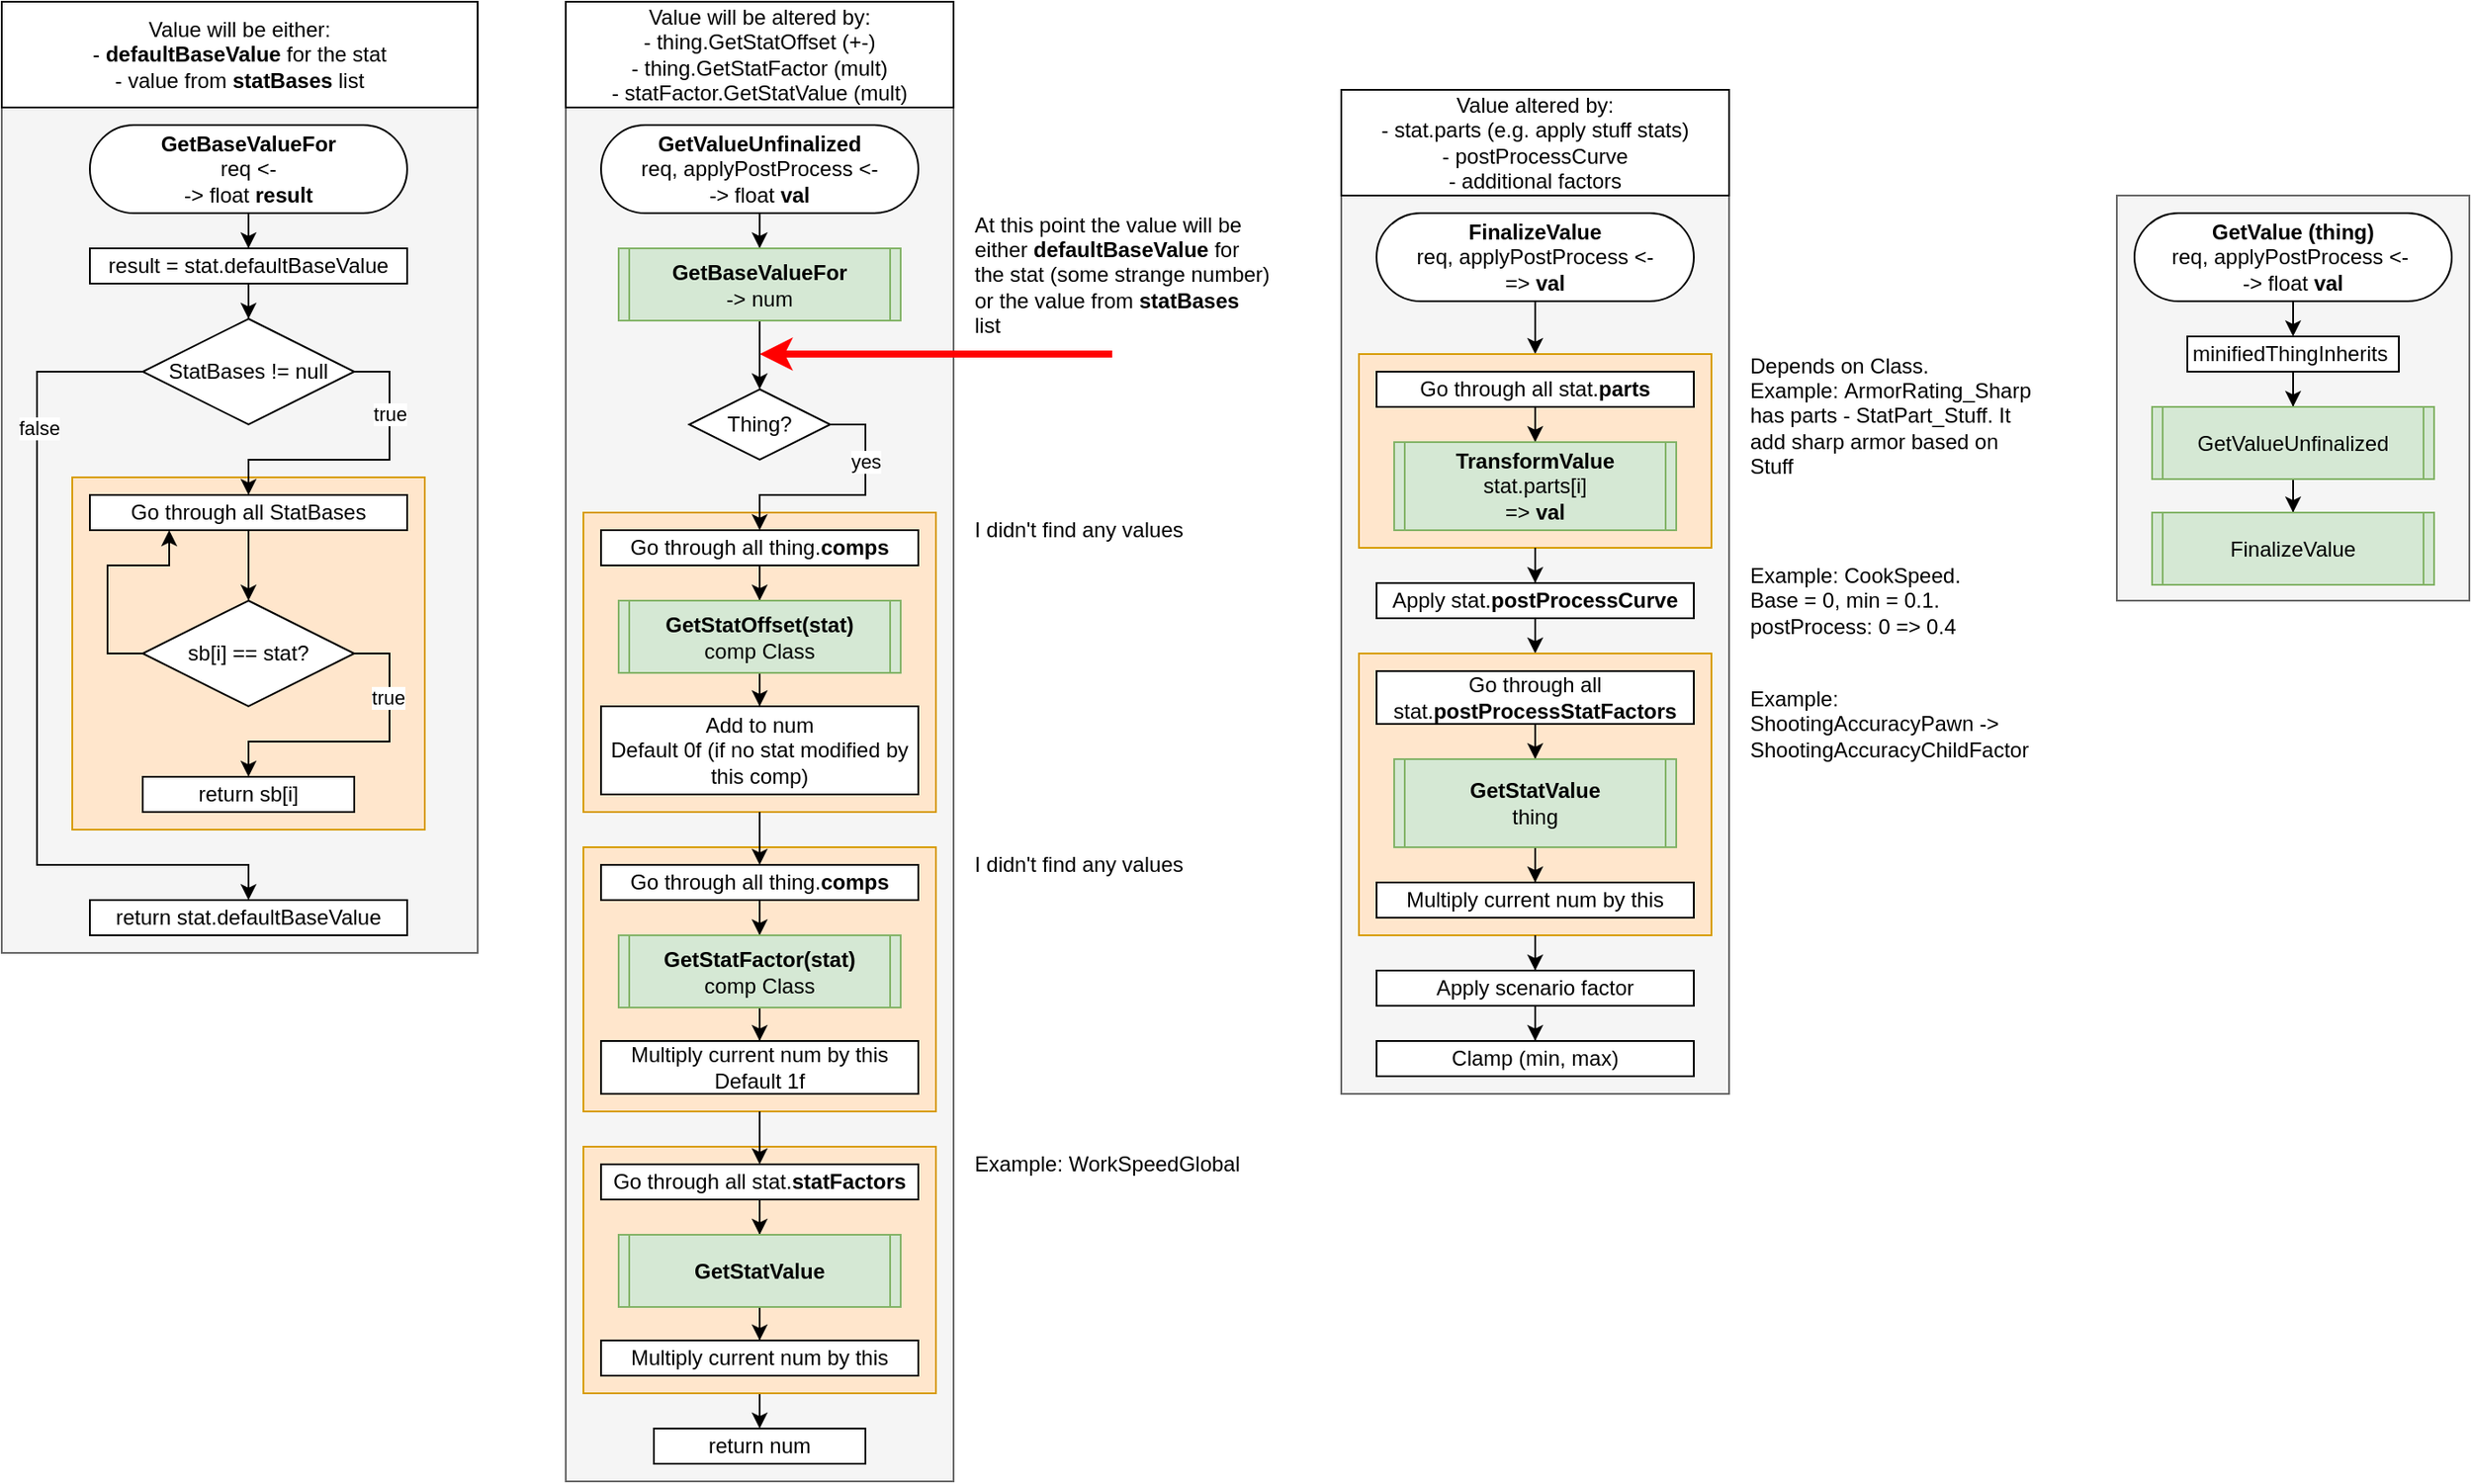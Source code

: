 <mxfile version="28.1.2">
  <diagram name="Page-1" id="2jWJvtUtnzUn5tf0swGt">
    <mxGraphModel dx="1678" dy="1011" grid="1" gridSize="10" guides="0" tooltips="1" connect="1" arrows="0" fold="1" page="1" pageScale="1" pageWidth="827" pageHeight="1169" math="0" shadow="0">
      <root>
        <mxCell id="0" />
        <mxCell id="1" parent="0" />
        <mxCell id="P116rEr8mylLWTT-C10X-3" value="At this point the value will be either&amp;nbsp;&lt;span style=&quot;text-align: center;&quot;&gt;&lt;b&gt;defaultBaseValue&amp;nbsp;&lt;/b&gt;&lt;/span&gt;for the stat (some strange number) or the value from &lt;b&gt;statBases &lt;/b&gt;list" style="text;html=1;align=left;verticalAlign=middle;whiteSpace=wrap;rounded=0;" vertex="1" parent="1">
          <mxGeometry x="590" y="160" width="170" height="69.5" as="geometry" />
        </mxCell>
        <mxCell id="P116rEr8mylLWTT-C10X-13" value="Example:&amp;nbsp;WorkSpeedGlobal" style="text;html=1;align=left;verticalAlign=middle;whiteSpace=wrap;rounded=0;" vertex="1" parent="1">
          <mxGeometry x="590" y="690" width="170" height="20" as="geometry" />
        </mxCell>
        <mxCell id="P116rEr8mylLWTT-C10X-14" style="edgeStyle=orthogonalEdgeStyle;rounded=0;orthogonalLoop=1;jettySize=auto;html=1;exitX=0.5;exitY=1;exitDx=0;exitDy=0;" edge="1" parent="1" source="P116rEr8mylLWTT-C10X-13" target="P116rEr8mylLWTT-C10X-13">
          <mxGeometry relative="1" as="geometry" />
        </mxCell>
        <mxCell id="P116rEr8mylLWTT-C10X-18" value="" style="group" vertex="1" connectable="0" parent="1">
          <mxGeometry x="40" y="40" width="270" height="540" as="geometry" />
        </mxCell>
        <mxCell id="QFDwEbyCObpRnCEJfkmm-35" value="" style="group" parent="P116rEr8mylLWTT-C10X-18" vertex="1" connectable="0">
          <mxGeometry y="60" width="270" height="480" as="geometry" />
        </mxCell>
        <mxCell id="QFDwEbyCObpRnCEJfkmm-28" value="" style="rounded=0;whiteSpace=wrap;html=1;fillColor=#f5f5f5;strokeColor=#666666;fontColor=#333333;" parent="QFDwEbyCObpRnCEJfkmm-35" vertex="1">
          <mxGeometry width="270" height="480" as="geometry" />
        </mxCell>
        <mxCell id="QFDwEbyCObpRnCEJfkmm-27" value="" style="rounded=0;whiteSpace=wrap;html=1;fillColor=#ffe6cc;strokeColor=#d79b00;" parent="QFDwEbyCObpRnCEJfkmm-35" vertex="1">
          <mxGeometry x="40" y="210" width="200" height="200" as="geometry" />
        </mxCell>
        <mxCell id="QFDwEbyCObpRnCEJfkmm-12" style="edgeStyle=orthogonalEdgeStyle;rounded=0;orthogonalLoop=1;jettySize=auto;html=1;exitX=0.5;exitY=0.5;exitDx=0;exitDy=25;exitPerimeter=0;" parent="QFDwEbyCObpRnCEJfkmm-35" source="QFDwEbyCObpRnCEJfkmm-9" target="QFDwEbyCObpRnCEJfkmm-11" edge="1">
          <mxGeometry relative="1" as="geometry" />
        </mxCell>
        <mxCell id="QFDwEbyCObpRnCEJfkmm-9" value="&lt;b&gt;GetBaseValueFor&lt;/b&gt;&lt;br&gt;&lt;div&gt;&lt;div style=&quot;&quot;&gt;&lt;span style=&quot;background-color: transparent; color: light-dark(rgb(0, 0, 0), rgb(255, 255, 255));&quot;&gt;req&amp;nbsp;&lt;/span&gt;&lt;span style=&quot;background-color: transparent; color: light-dark(rgb(0, 0, 0), rgb(255, 255, 255));&quot;&gt;&amp;lt;-&lt;/span&gt;&lt;/div&gt;&lt;div style=&quot;&quot;&gt;&lt;span style=&quot;background-color: transparent; color: light-dark(rgb(0, 0, 0), rgb(255, 255, 255));&quot;&gt;-&amp;gt;&amp;nbsp;&lt;/span&gt;&lt;span style=&quot;background-color: transparent; color: light-dark(rgb(0, 0, 0), rgb(255, 255, 255));&quot;&gt;float&lt;/span&gt;&lt;span style=&quot;background-color: transparent; color: light-dark(rgb(0, 0, 0), rgb(255, 255, 255));&quot;&gt;&amp;nbsp;&lt;/span&gt;&lt;b style=&quot;background-color: transparent; color: light-dark(rgb(0, 0, 0), rgb(255, 255, 255));&quot;&gt;result&lt;/b&gt;&lt;/div&gt;&lt;/div&gt;" style="html=1;dashed=0;whiteSpace=wrap;shape=mxgraph.dfd.start;align=center;" parent="QFDwEbyCObpRnCEJfkmm-35" vertex="1">
          <mxGeometry x="50" y="10" width="180" height="50" as="geometry" />
        </mxCell>
        <mxCell id="QFDwEbyCObpRnCEJfkmm-14" style="edgeStyle=orthogonalEdgeStyle;rounded=0;orthogonalLoop=1;jettySize=auto;html=1;exitX=0.5;exitY=1;exitDx=0;exitDy=0;" parent="QFDwEbyCObpRnCEJfkmm-35" source="QFDwEbyCObpRnCEJfkmm-11" target="QFDwEbyCObpRnCEJfkmm-13" edge="1">
          <mxGeometry relative="1" as="geometry" />
        </mxCell>
        <mxCell id="QFDwEbyCObpRnCEJfkmm-11" value="&lt;div&gt;&lt;span style=&quot;background-color: transparent; color: light-dark(rgb(0, 0, 0), rgb(255, 255, 255));&quot;&gt;result = stat.defaultBaseValue&lt;/span&gt;&lt;/div&gt;" style="rounded=0;whiteSpace=wrap;html=1;" parent="QFDwEbyCObpRnCEJfkmm-35" vertex="1">
          <mxGeometry x="50" y="80" width="180" height="20" as="geometry" />
        </mxCell>
        <mxCell id="QFDwEbyCObpRnCEJfkmm-16" style="edgeStyle=orthogonalEdgeStyle;rounded=0;orthogonalLoop=1;jettySize=auto;html=1;exitX=1;exitY=0.5;exitDx=0;exitDy=0;" parent="QFDwEbyCObpRnCEJfkmm-35" source="QFDwEbyCObpRnCEJfkmm-13" target="QFDwEbyCObpRnCEJfkmm-15" edge="1">
          <mxGeometry relative="1" as="geometry" />
        </mxCell>
        <mxCell id="QFDwEbyCObpRnCEJfkmm-17" value="true" style="edgeLabel;html=1;align=center;verticalAlign=middle;resizable=0;points=[];" parent="QFDwEbyCObpRnCEJfkmm-16" vertex="1" connectable="0">
          <mxGeometry x="-0.488" relative="1" as="geometry">
            <mxPoint as="offset" />
          </mxGeometry>
        </mxCell>
        <mxCell id="QFDwEbyCObpRnCEJfkmm-26" style="edgeStyle=orthogonalEdgeStyle;rounded=0;orthogonalLoop=1;jettySize=auto;html=1;exitX=0;exitY=0.5;exitDx=0;exitDy=0;" parent="QFDwEbyCObpRnCEJfkmm-35" source="QFDwEbyCObpRnCEJfkmm-13" target="QFDwEbyCObpRnCEJfkmm-25" edge="1">
          <mxGeometry relative="1" as="geometry">
            <Array as="points">
              <mxPoint x="20" y="150" />
              <mxPoint x="20" y="430" />
              <mxPoint x="140" y="430" />
            </Array>
          </mxGeometry>
        </mxCell>
        <mxCell id="QFDwEbyCObpRnCEJfkmm-29" value="false" style="edgeLabel;html=1;align=center;verticalAlign=middle;resizable=0;points=[];" parent="QFDwEbyCObpRnCEJfkmm-26" vertex="1" connectable="0">
          <mxGeometry x="-0.617" y="1" relative="1" as="geometry">
            <mxPoint as="offset" />
          </mxGeometry>
        </mxCell>
        <mxCell id="QFDwEbyCObpRnCEJfkmm-13" value="StatBases != null" style="rhombus;whiteSpace=wrap;html=1;" parent="QFDwEbyCObpRnCEJfkmm-35" vertex="1">
          <mxGeometry x="80" y="120" width="120" height="60" as="geometry" />
        </mxCell>
        <mxCell id="QFDwEbyCObpRnCEJfkmm-22" style="edgeStyle=orthogonalEdgeStyle;rounded=0;orthogonalLoop=1;jettySize=auto;html=1;exitX=0.5;exitY=1;exitDx=0;exitDy=0;" parent="QFDwEbyCObpRnCEJfkmm-35" source="QFDwEbyCObpRnCEJfkmm-15" target="QFDwEbyCObpRnCEJfkmm-18" edge="1">
          <mxGeometry relative="1" as="geometry" />
        </mxCell>
        <mxCell id="QFDwEbyCObpRnCEJfkmm-15" value="Go through all StatBases" style="rounded=0;whiteSpace=wrap;html=1;" parent="QFDwEbyCObpRnCEJfkmm-35" vertex="1">
          <mxGeometry x="50" y="220" width="180" height="20" as="geometry" />
        </mxCell>
        <mxCell id="QFDwEbyCObpRnCEJfkmm-20" style="edgeStyle=orthogonalEdgeStyle;rounded=0;orthogonalLoop=1;jettySize=auto;html=1;exitX=1;exitY=0.5;exitDx=0;exitDy=0;" parent="QFDwEbyCObpRnCEJfkmm-35" source="QFDwEbyCObpRnCEJfkmm-18" target="QFDwEbyCObpRnCEJfkmm-19" edge="1">
          <mxGeometry relative="1" as="geometry" />
        </mxCell>
        <mxCell id="QFDwEbyCObpRnCEJfkmm-21" value="true" style="edgeLabel;html=1;align=center;verticalAlign=middle;resizable=0;points=[];" parent="QFDwEbyCObpRnCEJfkmm-20" vertex="1" connectable="0">
          <mxGeometry x="-0.471" y="-1" relative="1" as="geometry">
            <mxPoint as="offset" />
          </mxGeometry>
        </mxCell>
        <mxCell id="QFDwEbyCObpRnCEJfkmm-34" style="edgeStyle=orthogonalEdgeStyle;rounded=0;orthogonalLoop=1;jettySize=auto;html=1;exitX=0;exitY=0.5;exitDx=0;exitDy=0;entryX=0.25;entryY=1;entryDx=0;entryDy=0;" parent="QFDwEbyCObpRnCEJfkmm-35" source="QFDwEbyCObpRnCEJfkmm-18" target="QFDwEbyCObpRnCEJfkmm-15" edge="1">
          <mxGeometry relative="1" as="geometry" />
        </mxCell>
        <mxCell id="QFDwEbyCObpRnCEJfkmm-18" value="sb[i] == stat?" style="rhombus;whiteSpace=wrap;html=1;" parent="QFDwEbyCObpRnCEJfkmm-35" vertex="1">
          <mxGeometry x="79.97" y="280" width="120" height="60" as="geometry" />
        </mxCell>
        <mxCell id="QFDwEbyCObpRnCEJfkmm-19" value="return sb[i]" style="rounded=0;whiteSpace=wrap;html=1;" parent="QFDwEbyCObpRnCEJfkmm-35" vertex="1">
          <mxGeometry x="79.97" y="380" width="120" height="20" as="geometry" />
        </mxCell>
        <mxCell id="QFDwEbyCObpRnCEJfkmm-25" value="return stat.defaultBaseValue" style="rounded=0;whiteSpace=wrap;html=1;" parent="QFDwEbyCObpRnCEJfkmm-35" vertex="1">
          <mxGeometry x="50" y="450" width="180" height="20" as="geometry" />
        </mxCell>
        <mxCell id="P116rEr8mylLWTT-C10X-17" value="&lt;span style=&quot;text-align: left;&quot;&gt;Value will be either:&lt;/span&gt;&lt;div&gt;- &lt;b&gt;defaultBaseValue&amp;nbsp;&lt;/b&gt;&lt;span style=&quot;text-align: left;&quot;&gt;for the stat&lt;/span&gt;&lt;/div&gt;&lt;div&gt;&lt;span style=&quot;text-align: left;&quot;&gt;- value from&amp;nbsp;&lt;/span&gt;&lt;b style=&quot;text-align: left;&quot;&gt;statBases&amp;nbsp;&lt;/b&gt;&lt;span style=&quot;text-align: left;&quot;&gt;list&lt;/span&gt;&lt;/div&gt;" style="rounded=0;whiteSpace=wrap;html=1;" vertex="1" parent="P116rEr8mylLWTT-C10X-18">
          <mxGeometry width="270" height="60" as="geometry" />
        </mxCell>
        <mxCell id="P116rEr8mylLWTT-C10X-20" value="I didn&#39;t find any values" style="text;html=1;align=left;verticalAlign=middle;whiteSpace=wrap;rounded=0;" vertex="1" parent="1">
          <mxGeometry x="590" y="330" width="170" height="20" as="geometry" />
        </mxCell>
        <mxCell id="P116rEr8mylLWTT-C10X-21" value="I didn&#39;t find any values" style="text;html=1;align=left;verticalAlign=middle;whiteSpace=wrap;rounded=0;" vertex="1" parent="1">
          <mxGeometry x="590" y="520" width="170" height="20" as="geometry" />
        </mxCell>
        <mxCell id="P116rEr8mylLWTT-C10X-25" value="" style="group" vertex="1" connectable="0" parent="1">
          <mxGeometry x="360" y="40" width="220" height="840" as="geometry" />
        </mxCell>
        <mxCell id="P116rEr8mylLWTT-C10X-15" value="" style="rounded=0;whiteSpace=wrap;html=1;fillColor=#f5f5f5;strokeColor=#666666;fontColor=#333333;" vertex="1" parent="P116rEr8mylLWTT-C10X-25">
          <mxGeometry y="60" width="220" height="780" as="geometry" />
        </mxCell>
        <mxCell id="QFDwEbyCObpRnCEJfkmm-33" style="edgeStyle=orthogonalEdgeStyle;rounded=0;orthogonalLoop=1;jettySize=auto;html=1;exitX=0.5;exitY=0.5;exitDx=0;exitDy=25;exitPerimeter=0;" parent="P116rEr8mylLWTT-C10X-25" source="QFDwEbyCObpRnCEJfkmm-5" target="QFDwEbyCObpRnCEJfkmm-32" edge="1">
          <mxGeometry relative="1" as="geometry" />
        </mxCell>
        <mxCell id="QFDwEbyCObpRnCEJfkmm-5" value="&lt;b&gt;GetValueUnfinalized&lt;/b&gt;&lt;b&gt;&lt;br&gt;&lt;/b&gt;&lt;div&gt;&lt;div style=&quot;&quot;&gt;&lt;span style=&quot;background-color: transparent; color: light-dark(rgb(0, 0, 0), rgb(255, 255, 255));&quot;&gt;req,&amp;nbsp;&lt;/span&gt;&lt;span style=&quot;background-color: transparent; color: light-dark(rgb(0, 0, 0), rgb(255, 255, 255));&quot;&gt;applyPostProcess&amp;nbsp;&lt;/span&gt;&lt;span style=&quot;background-color: transparent; color: light-dark(rgb(0, 0, 0), rgb(255, 255, 255));&quot;&gt;&amp;lt;-&lt;/span&gt;&lt;/div&gt;&lt;div style=&quot;&quot;&gt;&lt;span style=&quot;background-color: transparent; color: light-dark(rgb(0, 0, 0), rgb(255, 255, 255));&quot;&gt;-&amp;gt;&amp;nbsp;&lt;/span&gt;&lt;span style=&quot;background-color: transparent; color: light-dark(rgb(0, 0, 0), rgb(255, 255, 255));&quot;&gt;float&lt;/span&gt;&lt;span style=&quot;background-color: transparent; color: light-dark(rgb(0, 0, 0), rgb(255, 255, 255));&quot;&gt;&amp;nbsp;&lt;/span&gt;&lt;b style=&quot;background-color: transparent; color: light-dark(rgb(0, 0, 0), rgb(255, 255, 255));&quot;&gt;val&lt;/b&gt;&lt;/div&gt;&lt;/div&gt;" style="html=1;dashed=0;whiteSpace=wrap;shape=mxgraph.dfd.start;align=center;" parent="P116rEr8mylLWTT-C10X-25" vertex="1">
          <mxGeometry x="20.03" y="70" width="180" height="50" as="geometry" />
        </mxCell>
        <mxCell id="QFDwEbyCObpRnCEJfkmm-57" style="edgeStyle=orthogonalEdgeStyle;rounded=0;orthogonalLoop=1;jettySize=auto;html=1;exitX=0.5;exitY=1;exitDx=0;exitDy=0;" parent="P116rEr8mylLWTT-C10X-25" source="QFDwEbyCObpRnCEJfkmm-32" target="QFDwEbyCObpRnCEJfkmm-56" edge="1">
          <mxGeometry relative="1" as="geometry" />
        </mxCell>
        <mxCell id="QFDwEbyCObpRnCEJfkmm-32" value="&lt;b&gt;GetBaseValueFor&lt;/b&gt;&lt;div&gt;-&amp;gt; num&lt;/div&gt;" style="shape=process;whiteSpace=wrap;html=1;backgroundOutline=1;fillColor=#d5e8d4;strokeColor=#82b366;size=0.038;" parent="P116rEr8mylLWTT-C10X-25" vertex="1">
          <mxGeometry x="30" y="140" width="160" height="41" as="geometry" />
        </mxCell>
        <mxCell id="QFDwEbyCObpRnCEJfkmm-56" value="Thing?" style="rhombus;whiteSpace=wrap;html=1;" parent="P116rEr8mylLWTT-C10X-25" vertex="1">
          <mxGeometry x="70.03" y="220" width="80" height="40" as="geometry" />
        </mxCell>
        <mxCell id="QFDwEbyCObpRnCEJfkmm-64" value="" style="group" parent="P116rEr8mylLWTT-C10X-25" vertex="1" connectable="0">
          <mxGeometry x="10" y="290" width="200" height="170" as="geometry" />
        </mxCell>
        <mxCell id="QFDwEbyCObpRnCEJfkmm-62" value="" style="rounded=0;whiteSpace=wrap;html=1;fillColor=#ffe6cc;strokeColor=#d79b00;" parent="QFDwEbyCObpRnCEJfkmm-64" vertex="1">
          <mxGeometry width="200" height="170" as="geometry" />
        </mxCell>
        <mxCell id="QFDwEbyCObpRnCEJfkmm-60" style="edgeStyle=orthogonalEdgeStyle;rounded=0;orthogonalLoop=1;jettySize=auto;html=1;exitX=0.5;exitY=1;exitDx=0;exitDy=0;" parent="QFDwEbyCObpRnCEJfkmm-64" source="QFDwEbyCObpRnCEJfkmm-58" target="QFDwEbyCObpRnCEJfkmm-59" edge="1">
          <mxGeometry relative="1" as="geometry" />
        </mxCell>
        <mxCell id="QFDwEbyCObpRnCEJfkmm-58" value="Go through all thing.&lt;b&gt;comps&lt;/b&gt;" style="rounded=0;whiteSpace=wrap;html=1;" parent="QFDwEbyCObpRnCEJfkmm-64" vertex="1">
          <mxGeometry x="10" y="10" width="180" height="20" as="geometry" />
        </mxCell>
        <mxCell id="QFDwEbyCObpRnCEJfkmm-63" style="edgeStyle=orthogonalEdgeStyle;rounded=0;orthogonalLoop=1;jettySize=auto;html=1;exitX=0.5;exitY=1;exitDx=0;exitDy=0;" parent="QFDwEbyCObpRnCEJfkmm-64" source="QFDwEbyCObpRnCEJfkmm-59" target="QFDwEbyCObpRnCEJfkmm-61" edge="1">
          <mxGeometry relative="1" as="geometry" />
        </mxCell>
        <mxCell id="QFDwEbyCObpRnCEJfkmm-59" value="&lt;b&gt;GetStatOffset(stat)&lt;/b&gt;&lt;br&gt;&lt;div&gt;comp Class&lt;/div&gt;" style="shape=process;whiteSpace=wrap;html=1;backgroundOutline=1;fillColor=#d5e8d4;strokeColor=#82b366;size=0.038;" parent="QFDwEbyCObpRnCEJfkmm-64" vertex="1">
          <mxGeometry x="20" y="50" width="160" height="41" as="geometry" />
        </mxCell>
        <mxCell id="QFDwEbyCObpRnCEJfkmm-61" value="Add to num&lt;div&gt;Default 0f (if no stat modified by this comp)&lt;/div&gt;" style="rounded=0;whiteSpace=wrap;html=1;" parent="QFDwEbyCObpRnCEJfkmm-64" vertex="1">
          <mxGeometry x="10" y="110" width="180" height="50" as="geometry" />
        </mxCell>
        <mxCell id="QFDwEbyCObpRnCEJfkmm-72" value="" style="group" parent="P116rEr8mylLWTT-C10X-25" vertex="1" connectable="0">
          <mxGeometry x="10" y="480" width="200" height="150" as="geometry" />
        </mxCell>
        <mxCell id="QFDwEbyCObpRnCEJfkmm-66" value="" style="rounded=0;whiteSpace=wrap;html=1;fillColor=#ffe6cc;strokeColor=#d79b00;" parent="QFDwEbyCObpRnCEJfkmm-72" vertex="1">
          <mxGeometry width="200" height="150" as="geometry" />
        </mxCell>
        <mxCell id="QFDwEbyCObpRnCEJfkmm-67" style="edgeStyle=orthogonalEdgeStyle;rounded=0;orthogonalLoop=1;jettySize=auto;html=1;exitX=0.5;exitY=1;exitDx=0;exitDy=0;" parent="QFDwEbyCObpRnCEJfkmm-72" source="QFDwEbyCObpRnCEJfkmm-68" target="QFDwEbyCObpRnCEJfkmm-70" edge="1">
          <mxGeometry relative="1" as="geometry" />
        </mxCell>
        <mxCell id="QFDwEbyCObpRnCEJfkmm-68" value="Go through all thing.&lt;b&gt;comps&lt;/b&gt;" style="rounded=0;whiteSpace=wrap;html=1;" parent="QFDwEbyCObpRnCEJfkmm-72" vertex="1">
          <mxGeometry x="10" y="10" width="180" height="20" as="geometry" />
        </mxCell>
        <mxCell id="QFDwEbyCObpRnCEJfkmm-69" style="edgeStyle=orthogonalEdgeStyle;rounded=0;orthogonalLoop=1;jettySize=auto;html=1;exitX=0.5;exitY=1;exitDx=0;exitDy=0;" parent="QFDwEbyCObpRnCEJfkmm-72" source="QFDwEbyCObpRnCEJfkmm-70" target="QFDwEbyCObpRnCEJfkmm-71" edge="1">
          <mxGeometry relative="1" as="geometry" />
        </mxCell>
        <mxCell id="QFDwEbyCObpRnCEJfkmm-70" value="&lt;b&gt;GetStatFactor(stat)&lt;/b&gt;&lt;br&gt;&lt;div&gt;comp Class&lt;/div&gt;" style="shape=process;whiteSpace=wrap;html=1;backgroundOutline=1;fillColor=#d5e8d4;strokeColor=#82b366;size=0.038;" parent="QFDwEbyCObpRnCEJfkmm-72" vertex="1">
          <mxGeometry x="20" y="50" width="160" height="41" as="geometry" />
        </mxCell>
        <mxCell id="QFDwEbyCObpRnCEJfkmm-71" value="Multiply current num by this&lt;div&gt;Default 1f&lt;/div&gt;" style="rounded=0;whiteSpace=wrap;html=1;" parent="QFDwEbyCObpRnCEJfkmm-72" vertex="1">
          <mxGeometry x="10" y="110" width="180" height="30" as="geometry" />
        </mxCell>
        <mxCell id="QFDwEbyCObpRnCEJfkmm-73" style="edgeStyle=orthogonalEdgeStyle;rounded=0;orthogonalLoop=1;jettySize=auto;html=1;exitX=0.5;exitY=1;exitDx=0;exitDy=0;" parent="P116rEr8mylLWTT-C10X-25" source="QFDwEbyCObpRnCEJfkmm-62" target="QFDwEbyCObpRnCEJfkmm-68" edge="1">
          <mxGeometry relative="1" as="geometry" />
        </mxCell>
        <mxCell id="QFDwEbyCObpRnCEJfkmm-75" style="edgeStyle=orthogonalEdgeStyle;rounded=0;orthogonalLoop=1;jettySize=auto;html=1;exitX=1;exitY=0.5;exitDx=0;exitDy=0;entryX=0.5;entryY=0;entryDx=0;entryDy=0;" parent="P116rEr8mylLWTT-C10X-25" source="QFDwEbyCObpRnCEJfkmm-56" target="QFDwEbyCObpRnCEJfkmm-58" edge="1">
          <mxGeometry relative="1" as="geometry" />
        </mxCell>
        <mxCell id="QFDwEbyCObpRnCEJfkmm-76" value="yes" style="edgeLabel;html=1;align=center;verticalAlign=middle;resizable=0;points=[];" parent="QFDwEbyCObpRnCEJfkmm-75" vertex="1" connectable="0">
          <mxGeometry x="-0.419" relative="1" as="geometry">
            <mxPoint as="offset" />
          </mxGeometry>
        </mxCell>
        <mxCell id="P116rEr8mylLWTT-C10X-19" value="&lt;div style=&quot;&quot;&gt;&lt;span style=&quot;background-color: transparent; color: light-dark(rgb(0, 0, 0), rgb(255, 255, 255));&quot;&gt;Value will be altered by:&lt;/span&gt;&lt;/div&gt;&lt;div style=&quot;&quot;&gt;&lt;span style=&quot;background-color: transparent; color: light-dark(rgb(0, 0, 0), rgb(255, 255, 255));&quot;&gt;- thing.GetStatOffset (+-)&lt;/span&gt;&lt;/div&gt;&lt;div style=&quot;&quot;&gt;&lt;span style=&quot;background-color: transparent; color: light-dark(rgb(0, 0, 0), rgb(255, 255, 255));&quot;&gt;- thing.GetStatFactor (mult)&lt;/span&gt;&lt;/div&gt;&lt;div style=&quot;&quot;&gt;&lt;span style=&quot;background-color: transparent; color: light-dark(rgb(0, 0, 0), rgb(255, 255, 255));&quot;&gt;- statFactor.GetStatValue (mult)&lt;/span&gt;&lt;/div&gt;" style="rounded=0;whiteSpace=wrap;html=1;align=center;" vertex="1" parent="P116rEr8mylLWTT-C10X-25">
          <mxGeometry width="220" height="60" as="geometry" />
        </mxCell>
        <mxCell id="P116rEr8mylLWTT-C10X-22" value="return num" style="rounded=0;whiteSpace=wrap;html=1;" vertex="1" parent="P116rEr8mylLWTT-C10X-25">
          <mxGeometry x="50" y="810" width="120" height="20" as="geometry" />
        </mxCell>
        <mxCell id="P116rEr8mylLWTT-C10X-23" style="edgeStyle=orthogonalEdgeStyle;rounded=0;orthogonalLoop=1;jettySize=auto;html=1;exitX=0.5;exitY=1;exitDx=0;exitDy=0;" edge="1" parent="P116rEr8mylLWTT-C10X-25" source="P116rEr8mylLWTT-C10X-10" target="P116rEr8mylLWTT-C10X-22">
          <mxGeometry relative="1" as="geometry" />
        </mxCell>
        <mxCell id="P116rEr8mylLWTT-C10X-24" value="" style="group" vertex="1" connectable="0" parent="P116rEr8mylLWTT-C10X-25">
          <mxGeometry x="10" y="650" width="200" height="140" as="geometry" />
        </mxCell>
        <mxCell id="P116rEr8mylLWTT-C10X-5" value="" style="rounded=0;whiteSpace=wrap;html=1;fillColor=#ffe6cc;strokeColor=#d79b00;" vertex="1" parent="P116rEr8mylLWTT-C10X-24">
          <mxGeometry width="200" height="140" as="geometry" />
        </mxCell>
        <mxCell id="P116rEr8mylLWTT-C10X-6" style="edgeStyle=orthogonalEdgeStyle;rounded=0;orthogonalLoop=1;jettySize=auto;html=1;exitX=0.5;exitY=1;exitDx=0;exitDy=0;" edge="1" parent="P116rEr8mylLWTT-C10X-24" source="P116rEr8mylLWTT-C10X-7" target="P116rEr8mylLWTT-C10X-9">
          <mxGeometry relative="1" as="geometry" />
        </mxCell>
        <mxCell id="P116rEr8mylLWTT-C10X-7" value="Go through all stat.&lt;b&gt;statFactors&lt;/b&gt;" style="rounded=0;whiteSpace=wrap;html=1;" vertex="1" parent="P116rEr8mylLWTT-C10X-24">
          <mxGeometry x="10" y="10" width="180" height="20" as="geometry" />
        </mxCell>
        <mxCell id="P116rEr8mylLWTT-C10X-8" style="edgeStyle=orthogonalEdgeStyle;rounded=0;orthogonalLoop=1;jettySize=auto;html=1;exitX=0.5;exitY=1;exitDx=0;exitDy=0;" edge="1" parent="P116rEr8mylLWTT-C10X-24" source="P116rEr8mylLWTT-C10X-9" target="P116rEr8mylLWTT-C10X-10">
          <mxGeometry relative="1" as="geometry" />
        </mxCell>
        <mxCell id="P116rEr8mylLWTT-C10X-9" value="&lt;div&gt;&lt;b&gt;GetStatValue&lt;/b&gt;&lt;/div&gt;" style="shape=process;whiteSpace=wrap;html=1;backgroundOutline=1;fillColor=#d5e8d4;strokeColor=#82b366;size=0.038;" vertex="1" parent="P116rEr8mylLWTT-C10X-24">
          <mxGeometry x="20" y="50" width="160" height="41" as="geometry" />
        </mxCell>
        <mxCell id="P116rEr8mylLWTT-C10X-10" value="Multiply current num by this" style="rounded=0;whiteSpace=wrap;html=1;" vertex="1" parent="P116rEr8mylLWTT-C10X-24">
          <mxGeometry x="10" y="110" width="180" height="20" as="geometry" />
        </mxCell>
        <mxCell id="P116rEr8mylLWTT-C10X-12" style="edgeStyle=orthogonalEdgeStyle;rounded=0;orthogonalLoop=1;jettySize=auto;html=1;exitX=0.5;exitY=1;exitDx=0;exitDy=0;" edge="1" parent="P116rEr8mylLWTT-C10X-25" source="QFDwEbyCObpRnCEJfkmm-66" target="P116rEr8mylLWTT-C10X-7">
          <mxGeometry relative="1" as="geometry" />
        </mxCell>
        <mxCell id="P116rEr8mylLWTT-C10X-1" value="" style="endArrow=classic;html=1;rounded=0;strokeWidth=4;strokeColor=#FF0000;" edge="1" parent="1">
          <mxGeometry width="50" height="50" relative="1" as="geometry">
            <mxPoint x="670" y="240" as="sourcePoint" />
            <mxPoint x="470" y="240" as="targetPoint" />
          </mxGeometry>
        </mxCell>
        <mxCell id="P116rEr8mylLWTT-C10X-74" value="Depends on Class.&lt;div&gt;Example:&amp;nbsp;ArmorRating_Sharp has&amp;nbsp;parts -&amp;nbsp;StatPart_Stuff. It add sharp armor based on Stuff&lt;/div&gt;" style="text;html=1;align=left;verticalAlign=middle;whiteSpace=wrap;rounded=0;" vertex="1" parent="1">
          <mxGeometry x="1030" y="240" width="170" height="69.5" as="geometry" />
        </mxCell>
        <mxCell id="P116rEr8mylLWTT-C10X-75" value="Example:&amp;nbsp;CookSpeed.&lt;div&gt;Base = 0, min = 0.1.&lt;/div&gt;&lt;div&gt;postProcess: 0 =&amp;gt; 0.4&lt;/div&gt;" style="text;html=1;align=left;verticalAlign=middle;whiteSpace=wrap;rounded=0;" vertex="1" parent="1">
          <mxGeometry x="1030" y="360" width="170" height="40" as="geometry" />
        </mxCell>
        <mxCell id="P116rEr8mylLWTT-C10X-76" value="Example:&amp;nbsp;&lt;div&gt;ShootingAccuracyPawn -&amp;gt;&lt;/div&gt;&lt;div&gt;&lt;span style=&quot;background-color: transparent; color: light-dark(rgb(0, 0, 0), rgb(255, 255, 255));&quot;&gt;ShootingAccuracyChildFactor&lt;/span&gt;&lt;/div&gt;" style="text;html=1;align=left;verticalAlign=middle;whiteSpace=wrap;rounded=0;" vertex="1" parent="1">
          <mxGeometry x="1030" y="430" width="170" height="40" as="geometry" />
        </mxCell>
        <mxCell id="P116rEr8mylLWTT-C10X-81" value="" style="group" vertex="1" connectable="0" parent="1">
          <mxGeometry x="800" y="90" width="220" height="570" as="geometry" />
        </mxCell>
        <mxCell id="P116rEr8mylLWTT-C10X-73" value="" style="group" vertex="1" connectable="0" parent="P116rEr8mylLWTT-C10X-81">
          <mxGeometry y="60" width="220" height="510" as="geometry" />
        </mxCell>
        <mxCell id="P116rEr8mylLWTT-C10X-72" value="" style="rounded=0;whiteSpace=wrap;html=1;fillColor=#f5f5f5;strokeColor=#666666;fontColor=#333333;" vertex="1" parent="P116rEr8mylLWTT-C10X-73">
          <mxGeometry width="220" height="510" as="geometry" />
        </mxCell>
        <mxCell id="P116rEr8mylLWTT-C10X-35" style="edgeStyle=orthogonalEdgeStyle;rounded=0;orthogonalLoop=1;jettySize=auto;html=1;exitX=0.5;exitY=0.5;exitDx=0;exitDy=25;exitPerimeter=0;entryX=0.5;entryY=0;entryDx=0;entryDy=0;" edge="1" parent="P116rEr8mylLWTT-C10X-73" source="QFDwEbyCObpRnCEJfkmm-7" target="P116rEr8mylLWTT-C10X-27">
          <mxGeometry relative="1" as="geometry" />
        </mxCell>
        <mxCell id="QFDwEbyCObpRnCEJfkmm-7" value="&lt;b&gt;FinalizeValue&lt;/b&gt;&lt;br&gt;&lt;div&gt;&lt;div style=&quot;&quot;&gt;&lt;span style=&quot;background-color: transparent; color: light-dark(rgb(0, 0, 0), rgb(255, 255, 255));&quot;&gt;req,&amp;nbsp;&lt;/span&gt;&lt;span style=&quot;background-color: transparent; color: light-dark(rgb(0, 0, 0), rgb(255, 255, 255));&quot;&gt;applyPostProcess&amp;nbsp;&lt;/span&gt;&lt;span style=&quot;background-color: transparent; color: light-dark(rgb(0, 0, 0), rgb(255, 255, 255));&quot;&gt;&amp;lt;-&lt;/span&gt;&lt;/div&gt;&lt;div style=&quot;&quot;&gt;&lt;span style=&quot;background-color: transparent; color: light-dark(rgb(0, 0, 0), rgb(255, 255, 255));&quot;&gt;=&amp;gt;&amp;nbsp;&lt;b&gt;val&lt;/b&gt;&lt;/span&gt;&lt;/div&gt;&lt;/div&gt;" style="html=1;dashed=0;whiteSpace=wrap;shape=mxgraph.dfd.start;align=center;" parent="P116rEr8mylLWTT-C10X-73" vertex="1">
          <mxGeometry x="20" y="10" width="180" height="50" as="geometry" />
        </mxCell>
        <mxCell id="P116rEr8mylLWTT-C10X-33" value="" style="group" vertex="1" connectable="0" parent="P116rEr8mylLWTT-C10X-73">
          <mxGeometry x="10" y="90" width="200" height="110" as="geometry" />
        </mxCell>
        <mxCell id="P116rEr8mylLWTT-C10X-27" value="" style="rounded=0;whiteSpace=wrap;html=1;fillColor=#ffe6cc;strokeColor=#d79b00;" vertex="1" parent="P116rEr8mylLWTT-C10X-33">
          <mxGeometry width="200" height="110" as="geometry" />
        </mxCell>
        <mxCell id="P116rEr8mylLWTT-C10X-28" style="edgeStyle=orthogonalEdgeStyle;rounded=0;orthogonalLoop=1;jettySize=auto;html=1;exitX=0.5;exitY=1;exitDx=0;exitDy=0;" edge="1" parent="P116rEr8mylLWTT-C10X-33" source="P116rEr8mylLWTT-C10X-29" target="P116rEr8mylLWTT-C10X-31">
          <mxGeometry relative="1" as="geometry" />
        </mxCell>
        <mxCell id="P116rEr8mylLWTT-C10X-29" value="Go through all stat.&lt;b&gt;parts&lt;/b&gt;" style="rounded=0;whiteSpace=wrap;html=1;" vertex="1" parent="P116rEr8mylLWTT-C10X-33">
          <mxGeometry x="10" y="10" width="180" height="20" as="geometry" />
        </mxCell>
        <mxCell id="P116rEr8mylLWTT-C10X-31" value="&lt;div&gt;&lt;b&gt;TransformValue&lt;/b&gt;&lt;/div&gt;&lt;div&gt;stat.parts[i]&lt;/div&gt;&lt;div&gt;=&amp;gt; &lt;b&gt;val&lt;/b&gt;&lt;/div&gt;" style="shape=process;whiteSpace=wrap;html=1;backgroundOutline=1;fillColor=#d5e8d4;strokeColor=#82b366;size=0.038;" vertex="1" parent="P116rEr8mylLWTT-C10X-33">
          <mxGeometry x="20" y="50" width="160" height="50" as="geometry" />
        </mxCell>
        <mxCell id="P116rEr8mylLWTT-C10X-46" style="edgeStyle=orthogonalEdgeStyle;rounded=0;orthogonalLoop=1;jettySize=auto;html=1;exitX=0.5;exitY=1;exitDx=0;exitDy=0;entryX=0.5;entryY=0;entryDx=0;entryDy=0;" edge="1" parent="P116rEr8mylLWTT-C10X-73" source="P116rEr8mylLWTT-C10X-36" target="P116rEr8mylLWTT-C10X-39">
          <mxGeometry relative="1" as="geometry" />
        </mxCell>
        <mxCell id="P116rEr8mylLWTT-C10X-36" value="Apply&amp;nbsp;stat.&lt;b&gt;postProcessCurve&lt;/b&gt;" style="rounded=0;whiteSpace=wrap;html=1;" vertex="1" parent="P116rEr8mylLWTT-C10X-73">
          <mxGeometry x="20" y="220" width="180" height="20" as="geometry" />
        </mxCell>
        <mxCell id="P116rEr8mylLWTT-C10X-37" style="edgeStyle=orthogonalEdgeStyle;rounded=0;orthogonalLoop=1;jettySize=auto;html=1;exitX=0.5;exitY=1;exitDx=0;exitDy=0;" edge="1" parent="P116rEr8mylLWTT-C10X-73" source="P116rEr8mylLWTT-C10X-27" target="P116rEr8mylLWTT-C10X-36">
          <mxGeometry relative="1" as="geometry" />
        </mxCell>
        <mxCell id="P116rEr8mylLWTT-C10X-45" value="" style="group" vertex="1" connectable="0" parent="P116rEr8mylLWTT-C10X-73">
          <mxGeometry x="10" y="260" width="200" height="160" as="geometry" />
        </mxCell>
        <mxCell id="P116rEr8mylLWTT-C10X-39" value="" style="rounded=0;whiteSpace=wrap;html=1;fillColor=#ffe6cc;strokeColor=#d79b00;" vertex="1" parent="P116rEr8mylLWTT-C10X-45">
          <mxGeometry width="200" height="160" as="geometry" />
        </mxCell>
        <mxCell id="P116rEr8mylLWTT-C10X-40" style="edgeStyle=orthogonalEdgeStyle;rounded=0;orthogonalLoop=1;jettySize=auto;html=1;exitX=0.5;exitY=1;exitDx=0;exitDy=0;" edge="1" parent="P116rEr8mylLWTT-C10X-45" source="P116rEr8mylLWTT-C10X-41" target="P116rEr8mylLWTT-C10X-42">
          <mxGeometry relative="1" as="geometry" />
        </mxCell>
        <mxCell id="P116rEr8mylLWTT-C10X-41" value="Go through all&lt;div&gt;stat.&lt;b&gt;postProcessStatFactors&lt;/b&gt;&lt;/div&gt;" style="rounded=0;whiteSpace=wrap;html=1;" vertex="1" parent="P116rEr8mylLWTT-C10X-45">
          <mxGeometry x="10" y="10" width="180" height="30" as="geometry" />
        </mxCell>
        <mxCell id="P116rEr8mylLWTT-C10X-44" style="edgeStyle=orthogonalEdgeStyle;rounded=0;orthogonalLoop=1;jettySize=auto;html=1;exitX=0.5;exitY=1;exitDx=0;exitDy=0;" edge="1" parent="P116rEr8mylLWTT-C10X-45" source="P116rEr8mylLWTT-C10X-42" target="P116rEr8mylLWTT-C10X-43">
          <mxGeometry relative="1" as="geometry" />
        </mxCell>
        <mxCell id="P116rEr8mylLWTT-C10X-42" value="&lt;div&gt;&lt;span style=&quot;background-color: transparent;&quot;&gt;&lt;b&gt;GetStatValue&lt;/b&gt;&lt;/span&gt;&lt;/div&gt;&lt;div&gt;thing&lt;/div&gt;" style="shape=process;whiteSpace=wrap;html=1;backgroundOutline=1;fillColor=#d5e8d4;strokeColor=#82b366;size=0.038;" vertex="1" parent="P116rEr8mylLWTT-C10X-45">
          <mxGeometry x="20" y="60" width="160" height="50" as="geometry" />
        </mxCell>
        <mxCell id="P116rEr8mylLWTT-C10X-43" value="Multiply current num by this" style="rounded=0;whiteSpace=wrap;html=1;" vertex="1" parent="P116rEr8mylLWTT-C10X-45">
          <mxGeometry x="10" y="130" width="180" height="20" as="geometry" />
        </mxCell>
        <mxCell id="P116rEr8mylLWTT-C10X-50" style="edgeStyle=orthogonalEdgeStyle;rounded=0;orthogonalLoop=1;jettySize=auto;html=1;exitX=0.5;exitY=1;exitDx=0;exitDy=0;" edge="1" parent="P116rEr8mylLWTT-C10X-73" source="P116rEr8mylLWTT-C10X-47" target="P116rEr8mylLWTT-C10X-49">
          <mxGeometry relative="1" as="geometry" />
        </mxCell>
        <mxCell id="P116rEr8mylLWTT-C10X-47" value="Apply scenario factor" style="rounded=0;whiteSpace=wrap;html=1;" vertex="1" parent="P116rEr8mylLWTT-C10X-73">
          <mxGeometry x="20" y="440" width="180" height="20" as="geometry" />
        </mxCell>
        <mxCell id="P116rEr8mylLWTT-C10X-48" style="edgeStyle=orthogonalEdgeStyle;rounded=0;orthogonalLoop=1;jettySize=auto;html=1;exitX=0.5;exitY=1;exitDx=0;exitDy=0;" edge="1" parent="P116rEr8mylLWTT-C10X-73" source="P116rEr8mylLWTT-C10X-39" target="P116rEr8mylLWTT-C10X-47">
          <mxGeometry relative="1" as="geometry" />
        </mxCell>
        <mxCell id="P116rEr8mylLWTT-C10X-49" value="Clamp (min, max)" style="rounded=0;whiteSpace=wrap;html=1;" vertex="1" parent="P116rEr8mylLWTT-C10X-73">
          <mxGeometry x="20" y="480" width="180" height="20" as="geometry" />
        </mxCell>
        <mxCell id="P116rEr8mylLWTT-C10X-80" value="&lt;div style=&quot;&quot;&gt;Value altered by:&lt;/div&gt;&lt;div style=&quot;&quot;&gt;- stat.parts (e.g. apply stuff stats)&lt;/div&gt;&lt;div style=&quot;&quot;&gt;- postProcessCurve&lt;/div&gt;&lt;div style=&quot;&quot;&gt;- additional factors&lt;/div&gt;" style="rounded=0;whiteSpace=wrap;html=1;align=center;" vertex="1" parent="P116rEr8mylLWTT-C10X-81">
          <mxGeometry width="220" height="60" as="geometry" />
        </mxCell>
        <mxCell id="P116rEr8mylLWTT-C10X-85" value="" style="group" vertex="1" connectable="0" parent="1">
          <mxGeometry x="1240" y="150" width="200" height="230" as="geometry" />
        </mxCell>
        <mxCell id="P116rEr8mylLWTT-C10X-84" value="" style="rounded=0;whiteSpace=wrap;html=1;fillColor=#f5f5f5;strokeColor=#666666;fontColor=#333333;" vertex="1" parent="P116rEr8mylLWTT-C10X-85">
          <mxGeometry width="200" height="230" as="geometry" />
        </mxCell>
        <mxCell id="QFDwEbyCObpRnCEJfkmm-6" style="edgeStyle=orthogonalEdgeStyle;rounded=0;orthogonalLoop=1;jettySize=auto;html=1;exitX=0.5;exitY=0.5;exitDx=0;exitDy=25;exitPerimeter=0;" parent="P116rEr8mylLWTT-C10X-85" source="QFDwEbyCObpRnCEJfkmm-1" edge="1">
          <mxGeometry relative="1" as="geometry">
            <mxPoint x="100" y="80" as="targetPoint" />
          </mxGeometry>
        </mxCell>
        <mxCell id="QFDwEbyCObpRnCEJfkmm-1" value="&lt;b&gt;GetValue (thing)&lt;br&gt;&lt;/b&gt;&lt;div&gt;&lt;span style=&quot;background-color: transparent; color: light-dark(rgb(0, 0, 0), rgb(255, 255, 255));&quot;&gt;req,&amp;nbsp;applyPostProcess&amp;nbsp;&lt;/span&gt;&amp;lt;-&amp;nbsp;&lt;br&gt;&lt;div style=&quot;&quot;&gt;&lt;span style=&quot;background-color: transparent; color: light-dark(rgb(0, 0, 0), rgb(255, 255, 255));&quot;&gt;-&amp;gt; float &lt;b&gt;val&lt;/b&gt;&lt;/span&gt;&lt;/div&gt;&lt;/div&gt;" style="html=1;dashed=0;whiteSpace=wrap;shape=mxgraph.dfd.start;align=center;" parent="P116rEr8mylLWTT-C10X-85" vertex="1">
          <mxGeometry x="10" y="10" width="180" height="50" as="geometry" />
        </mxCell>
        <mxCell id="P116rEr8mylLWTT-C10X-82" style="edgeStyle=orthogonalEdgeStyle;rounded=0;orthogonalLoop=1;jettySize=auto;html=1;exitX=0.5;exitY=1;exitDx=0;exitDy=0;" edge="1" parent="P116rEr8mylLWTT-C10X-85" source="P116rEr8mylLWTT-C10X-77" target="P116rEr8mylLWTT-C10X-78">
          <mxGeometry relative="1" as="geometry" />
        </mxCell>
        <mxCell id="P116rEr8mylLWTT-C10X-77" value="&lt;p data-pm-slice=&quot;1 1 []&quot;&gt;minifiedThingInherits&amp;nbsp;&lt;/p&gt;" style="rounded=0;whiteSpace=wrap;html=1;" vertex="1" parent="P116rEr8mylLWTT-C10X-85">
          <mxGeometry x="40" y="80" width="120" height="20" as="geometry" />
        </mxCell>
        <mxCell id="P116rEr8mylLWTT-C10X-83" style="edgeStyle=orthogonalEdgeStyle;rounded=0;orthogonalLoop=1;jettySize=auto;html=1;exitX=0.5;exitY=1;exitDx=0;exitDy=0;" edge="1" parent="P116rEr8mylLWTT-C10X-85" source="P116rEr8mylLWTT-C10X-78" target="P116rEr8mylLWTT-C10X-79">
          <mxGeometry relative="1" as="geometry" />
        </mxCell>
        <mxCell id="P116rEr8mylLWTT-C10X-78" value="GetValueUnfinalized" style="shape=process;whiteSpace=wrap;html=1;backgroundOutline=1;fillColor=#d5e8d4;strokeColor=#82b366;size=0.038;" vertex="1" parent="P116rEr8mylLWTT-C10X-85">
          <mxGeometry x="20" y="120" width="160" height="41" as="geometry" />
        </mxCell>
        <mxCell id="P116rEr8mylLWTT-C10X-79" value="FinalizeValue" style="shape=process;whiteSpace=wrap;html=1;backgroundOutline=1;fillColor=#d5e8d4;strokeColor=#82b366;size=0.038;" vertex="1" parent="P116rEr8mylLWTT-C10X-85">
          <mxGeometry x="20" y="180" width="160" height="41" as="geometry" />
        </mxCell>
      </root>
    </mxGraphModel>
  </diagram>
</mxfile>
